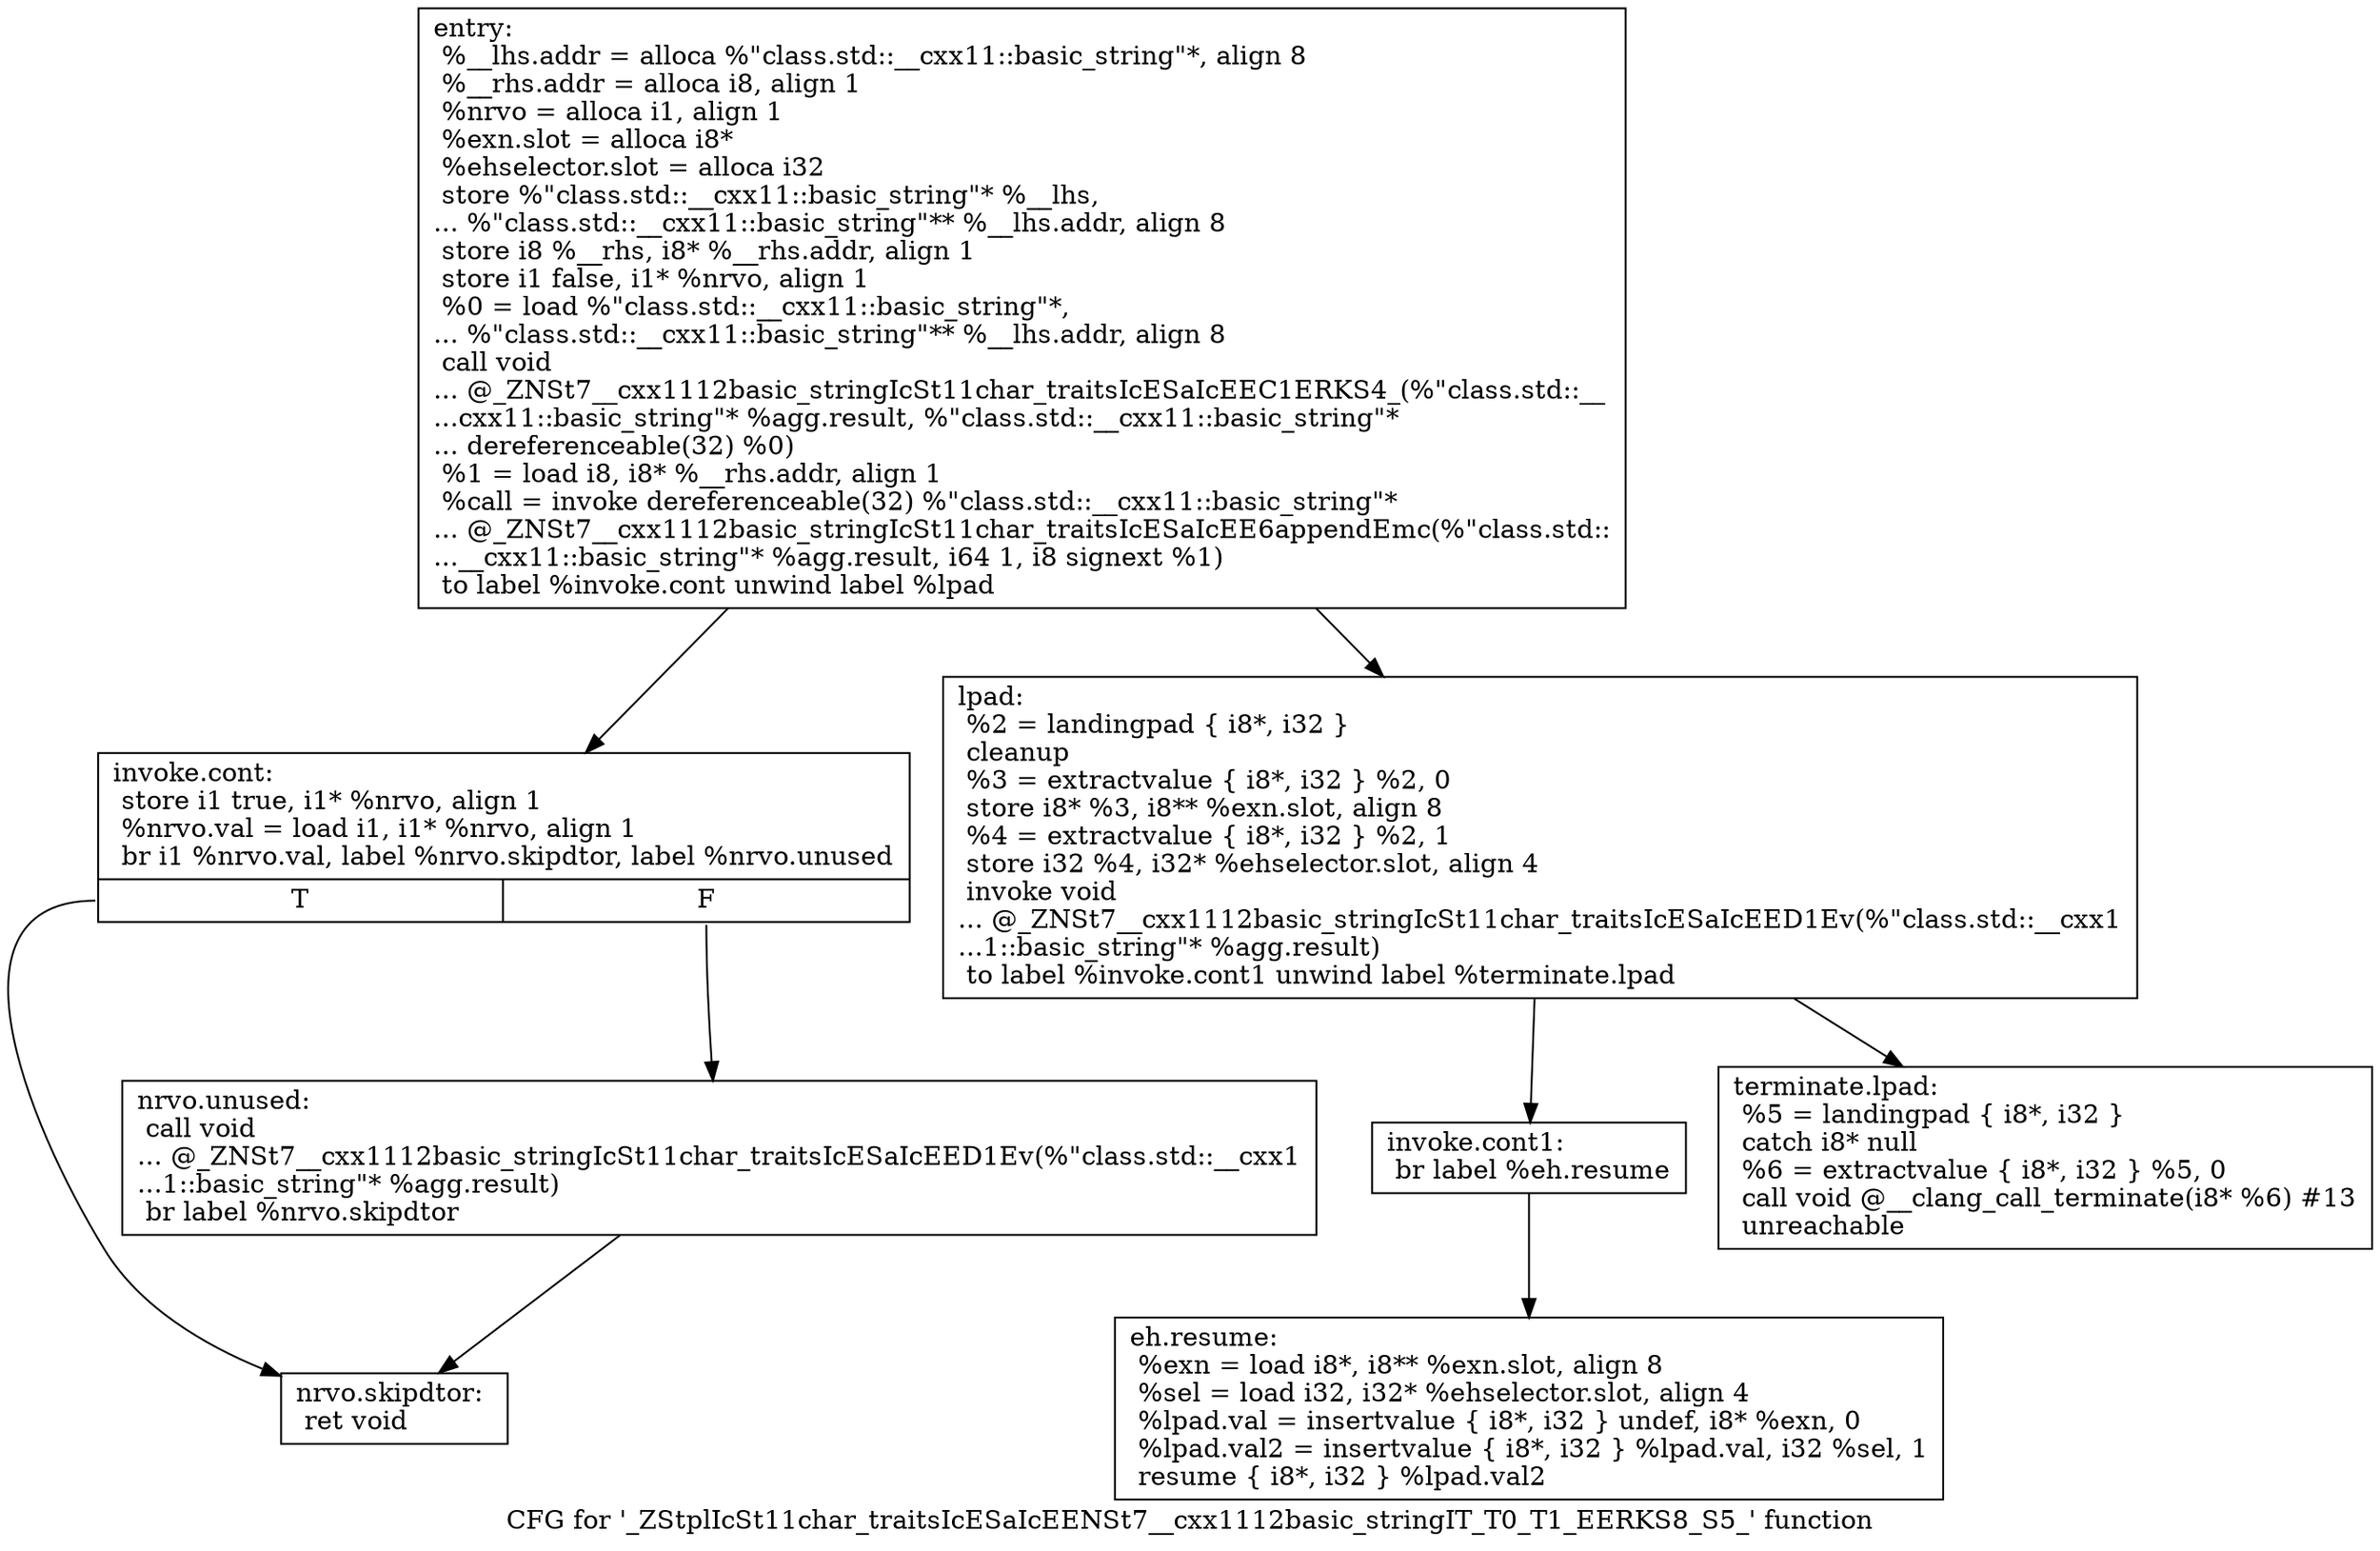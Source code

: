 digraph "CFG for '_ZStplIcSt11char_traitsIcESaIcEENSt7__cxx1112basic_stringIT_T0_T1_EERKS8_S5_' function" {
	label="CFG for '_ZStplIcSt11char_traitsIcESaIcEENSt7__cxx1112basic_stringIT_T0_T1_EERKS8_S5_' function";

	Node0x6b4cf60 [shape=record,label="{entry:\l  %__lhs.addr = alloca %\"class.std::__cxx11::basic_string\"*, align 8\l  %__rhs.addr = alloca i8, align 1\l  %nrvo = alloca i1, align 1\l  %exn.slot = alloca i8*\l  %ehselector.slot = alloca i32\l  store %\"class.std::__cxx11::basic_string\"* %__lhs,\l... %\"class.std::__cxx11::basic_string\"** %__lhs.addr, align 8\l  store i8 %__rhs, i8* %__rhs.addr, align 1\l  store i1 false, i1* %nrvo, align 1\l  %0 = load %\"class.std::__cxx11::basic_string\"*,\l... %\"class.std::__cxx11::basic_string\"** %__lhs.addr, align 8\l  call void\l... @_ZNSt7__cxx1112basic_stringIcSt11char_traitsIcESaIcEEC1ERKS4_(%\"class.std::__\l...cxx11::basic_string\"* %agg.result, %\"class.std::__cxx11::basic_string\"*\l... dereferenceable(32) %0)\l  %1 = load i8, i8* %__rhs.addr, align 1\l  %call = invoke dereferenceable(32) %\"class.std::__cxx11::basic_string\"*\l... @_ZNSt7__cxx1112basic_stringIcSt11char_traitsIcESaIcEE6appendEmc(%\"class.std::\l...__cxx11::basic_string\"* %agg.result, i64 1, i8 signext %1)\l          to label %invoke.cont unwind label %lpad\l}"];
	Node0x6b4cf60 -> Node0x6b4d700;
	Node0x6b4cf60 -> Node0x6b4d7e0;
	Node0x6b4d700 [shape=record,label="{invoke.cont:                                      \l  store i1 true, i1* %nrvo, align 1\l  %nrvo.val = load i1, i1* %nrvo, align 1\l  br i1 %nrvo.val, label %nrvo.skipdtor, label %nrvo.unused\l|{<s0>T|<s1>F}}"];
	Node0x6b4d700:s0 -> Node0x6b4d2d0;
	Node0x6b4d700:s1 -> Node0x6b4cf10;
	Node0x6b4d7e0 [shape=record,label="{lpad:                                             \l  %2 = landingpad \{ i8*, i32 \}\l          cleanup\l  %3 = extractvalue \{ i8*, i32 \} %2, 0\l  store i8* %3, i8** %exn.slot, align 8\l  %4 = extractvalue \{ i8*, i32 \} %2, 1\l  store i32 %4, i32* %ehselector.slot, align 4\l  invoke void\l... @_ZNSt7__cxx1112basic_stringIcSt11char_traitsIcESaIcEED1Ev(%\"class.std::__cxx1\l...1::basic_string\"* %agg.result)\l          to label %invoke.cont1 unwind label %terminate.lpad\l}"];
	Node0x6b4d7e0 -> Node0x6b4e260;
	Node0x6b4d7e0 -> Node0x6b4e2b0;
	Node0x6b4cf10 [shape=record,label="{nrvo.unused:                                      \l  call void\l... @_ZNSt7__cxx1112basic_stringIcSt11char_traitsIcESaIcEED1Ev(%\"class.std::__cxx1\l...1::basic_string\"* %agg.result)\l  br label %nrvo.skipdtor\l}"];
	Node0x6b4cf10 -> Node0x6b4d2d0;
	Node0x6b4d2d0 [shape=record,label="{nrvo.skipdtor:                                    \l  ret void\l}"];
	Node0x6b4e260 [shape=record,label="{invoke.cont1:                                     \l  br label %eh.resume\l}"];
	Node0x6b4e260 -> Node0x6b4e210;
	Node0x6b4e210 [shape=record,label="{eh.resume:                                        \l  %exn = load i8*, i8** %exn.slot, align 8\l  %sel = load i32, i32* %ehselector.slot, align 4\l  %lpad.val = insertvalue \{ i8*, i32 \} undef, i8* %exn, 0\l  %lpad.val2 = insertvalue \{ i8*, i32 \} %lpad.val, i32 %sel, 1\l  resume \{ i8*, i32 \} %lpad.val2\l}"];
	Node0x6b4e2b0 [shape=record,label="{terminate.lpad:                                   \l  %5 = landingpad \{ i8*, i32 \}\l          catch i8* null\l  %6 = extractvalue \{ i8*, i32 \} %5, 0\l  call void @__clang_call_terminate(i8* %6) #13\l  unreachable\l}"];
}
